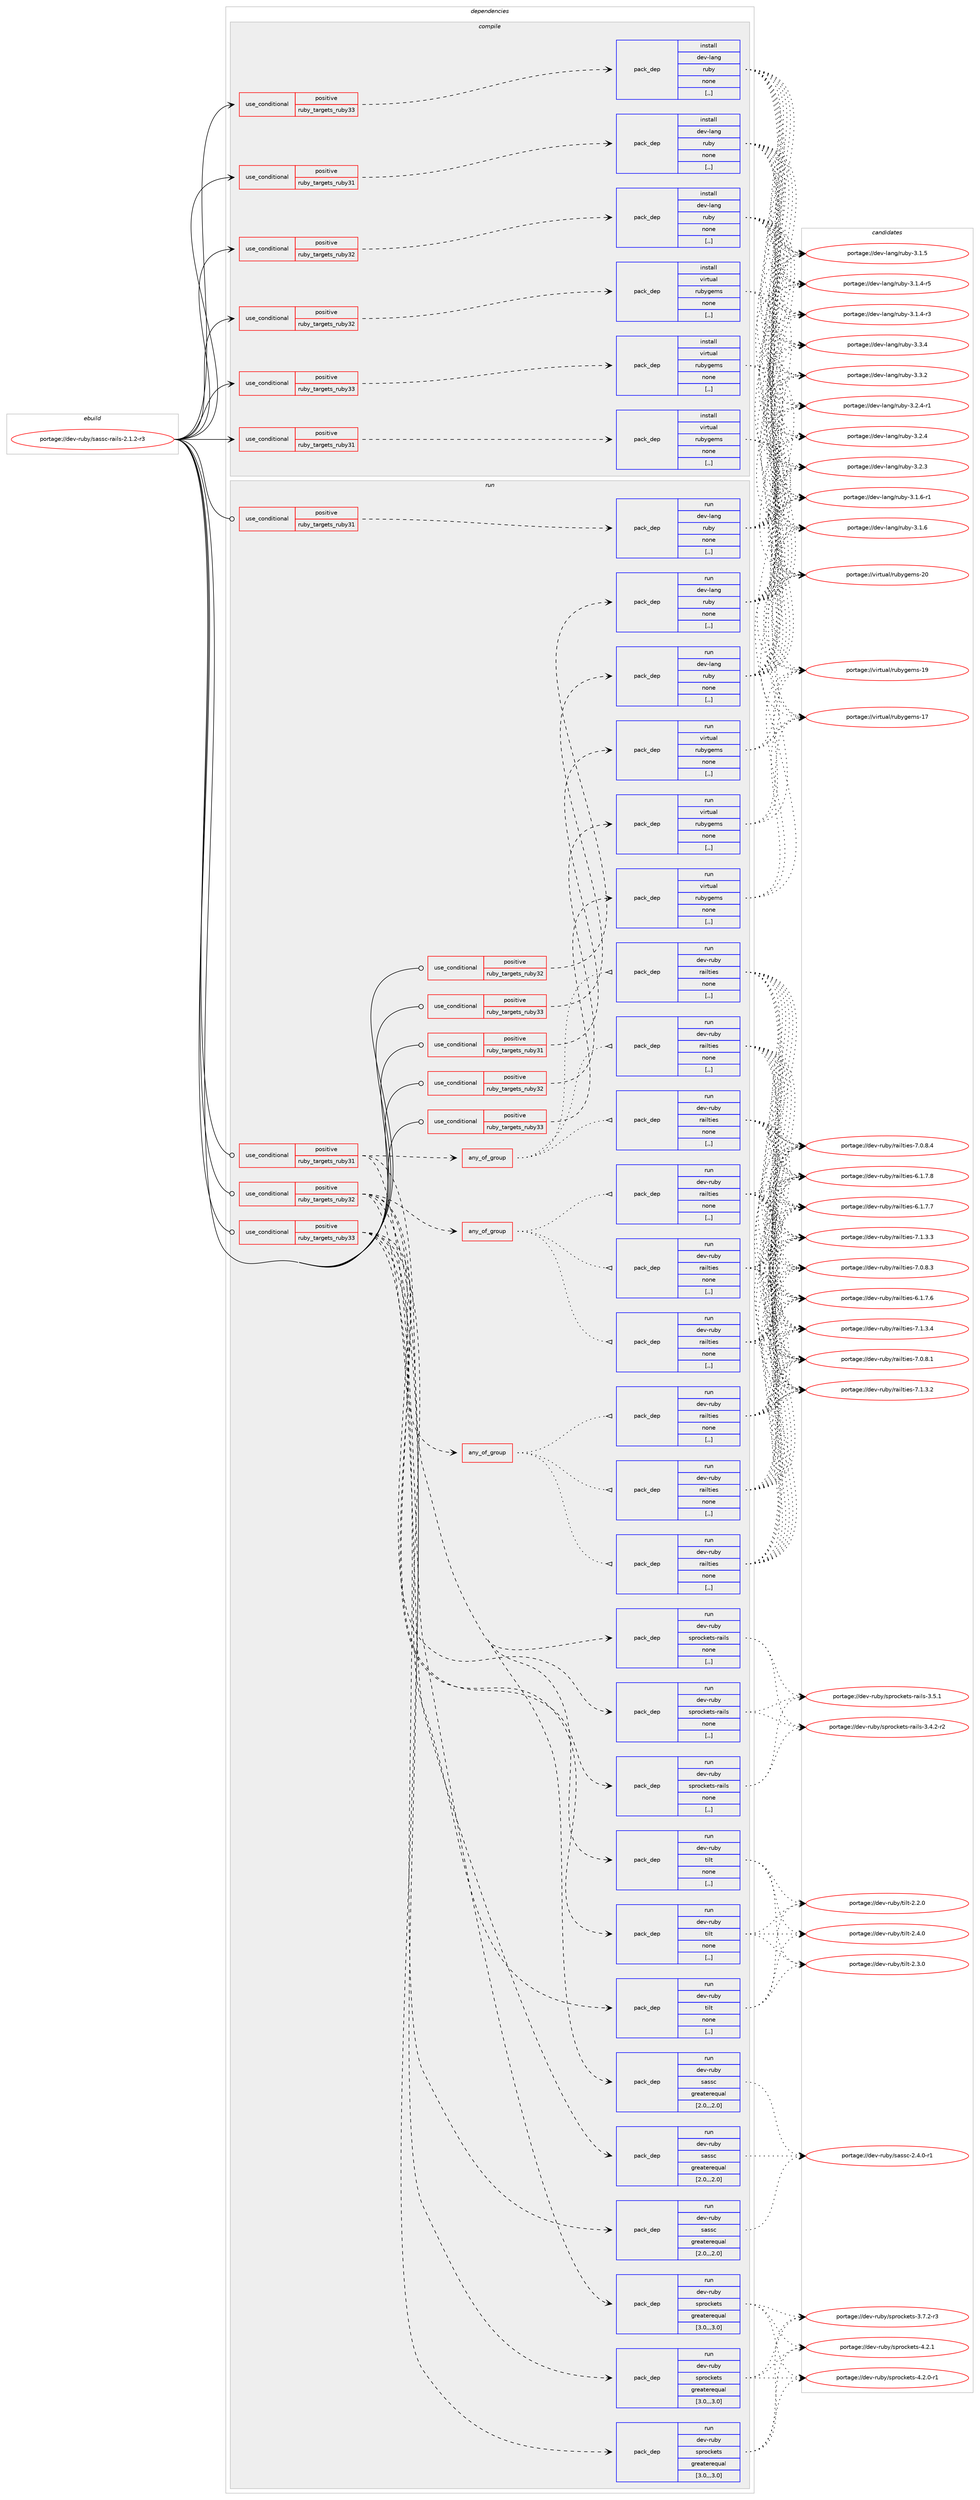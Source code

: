 digraph prolog {

# *************
# Graph options
# *************

newrank=true;
concentrate=true;
compound=true;
graph [rankdir=LR,fontname=Helvetica,fontsize=10,ranksep=1.5];#, ranksep=2.5, nodesep=0.2];
edge  [arrowhead=vee];
node  [fontname=Helvetica,fontsize=10];

# **********
# The ebuild
# **********

subgraph cluster_leftcol {
color=gray;
label=<<i>ebuild</i>>;
id [label="portage://dev-ruby/sassc-rails-2.1.2-r3", color=red, width=4, href="../dev-ruby/sassc-rails-2.1.2-r3.svg"];
}

# ****************
# The dependencies
# ****************

subgraph cluster_midcol {
color=gray;
label=<<i>dependencies</i>>;
subgraph cluster_compile {
fillcolor="#eeeeee";
style=filled;
label=<<i>compile</i>>;
subgraph cond56046 {
dependency201952 [label=<<TABLE BORDER="0" CELLBORDER="1" CELLSPACING="0" CELLPADDING="4"><TR><TD ROWSPAN="3" CELLPADDING="10">use_conditional</TD></TR><TR><TD>positive</TD></TR><TR><TD>ruby_targets_ruby31</TD></TR></TABLE>>, shape=none, color=red];
subgraph pack144505 {
dependency201953 [label=<<TABLE BORDER="0" CELLBORDER="1" CELLSPACING="0" CELLPADDING="4" WIDTH="220"><TR><TD ROWSPAN="6" CELLPADDING="30">pack_dep</TD></TR><TR><TD WIDTH="110">install</TD></TR><TR><TD>dev-lang</TD></TR><TR><TD>ruby</TD></TR><TR><TD>none</TD></TR><TR><TD>[,,]</TD></TR></TABLE>>, shape=none, color=blue];
}
dependency201952:e -> dependency201953:w [weight=20,style="dashed",arrowhead="vee"];
}
id:e -> dependency201952:w [weight=20,style="solid",arrowhead="vee"];
subgraph cond56047 {
dependency201954 [label=<<TABLE BORDER="0" CELLBORDER="1" CELLSPACING="0" CELLPADDING="4"><TR><TD ROWSPAN="3" CELLPADDING="10">use_conditional</TD></TR><TR><TD>positive</TD></TR><TR><TD>ruby_targets_ruby31</TD></TR></TABLE>>, shape=none, color=red];
subgraph pack144506 {
dependency201955 [label=<<TABLE BORDER="0" CELLBORDER="1" CELLSPACING="0" CELLPADDING="4" WIDTH="220"><TR><TD ROWSPAN="6" CELLPADDING="30">pack_dep</TD></TR><TR><TD WIDTH="110">install</TD></TR><TR><TD>virtual</TD></TR><TR><TD>rubygems</TD></TR><TR><TD>none</TD></TR><TR><TD>[,,]</TD></TR></TABLE>>, shape=none, color=blue];
}
dependency201954:e -> dependency201955:w [weight=20,style="dashed",arrowhead="vee"];
}
id:e -> dependency201954:w [weight=20,style="solid",arrowhead="vee"];
subgraph cond56048 {
dependency201956 [label=<<TABLE BORDER="0" CELLBORDER="1" CELLSPACING="0" CELLPADDING="4"><TR><TD ROWSPAN="3" CELLPADDING="10">use_conditional</TD></TR><TR><TD>positive</TD></TR><TR><TD>ruby_targets_ruby32</TD></TR></TABLE>>, shape=none, color=red];
subgraph pack144507 {
dependency201957 [label=<<TABLE BORDER="0" CELLBORDER="1" CELLSPACING="0" CELLPADDING="4" WIDTH="220"><TR><TD ROWSPAN="6" CELLPADDING="30">pack_dep</TD></TR><TR><TD WIDTH="110">install</TD></TR><TR><TD>dev-lang</TD></TR><TR><TD>ruby</TD></TR><TR><TD>none</TD></TR><TR><TD>[,,]</TD></TR></TABLE>>, shape=none, color=blue];
}
dependency201956:e -> dependency201957:w [weight=20,style="dashed",arrowhead="vee"];
}
id:e -> dependency201956:w [weight=20,style="solid",arrowhead="vee"];
subgraph cond56049 {
dependency201958 [label=<<TABLE BORDER="0" CELLBORDER="1" CELLSPACING="0" CELLPADDING="4"><TR><TD ROWSPAN="3" CELLPADDING="10">use_conditional</TD></TR><TR><TD>positive</TD></TR><TR><TD>ruby_targets_ruby32</TD></TR></TABLE>>, shape=none, color=red];
subgraph pack144508 {
dependency201959 [label=<<TABLE BORDER="0" CELLBORDER="1" CELLSPACING="0" CELLPADDING="4" WIDTH="220"><TR><TD ROWSPAN="6" CELLPADDING="30">pack_dep</TD></TR><TR><TD WIDTH="110">install</TD></TR><TR><TD>virtual</TD></TR><TR><TD>rubygems</TD></TR><TR><TD>none</TD></TR><TR><TD>[,,]</TD></TR></TABLE>>, shape=none, color=blue];
}
dependency201958:e -> dependency201959:w [weight=20,style="dashed",arrowhead="vee"];
}
id:e -> dependency201958:w [weight=20,style="solid",arrowhead="vee"];
subgraph cond56050 {
dependency201960 [label=<<TABLE BORDER="0" CELLBORDER="1" CELLSPACING="0" CELLPADDING="4"><TR><TD ROWSPAN="3" CELLPADDING="10">use_conditional</TD></TR><TR><TD>positive</TD></TR><TR><TD>ruby_targets_ruby33</TD></TR></TABLE>>, shape=none, color=red];
subgraph pack144509 {
dependency201961 [label=<<TABLE BORDER="0" CELLBORDER="1" CELLSPACING="0" CELLPADDING="4" WIDTH="220"><TR><TD ROWSPAN="6" CELLPADDING="30">pack_dep</TD></TR><TR><TD WIDTH="110">install</TD></TR><TR><TD>dev-lang</TD></TR><TR><TD>ruby</TD></TR><TR><TD>none</TD></TR><TR><TD>[,,]</TD></TR></TABLE>>, shape=none, color=blue];
}
dependency201960:e -> dependency201961:w [weight=20,style="dashed",arrowhead="vee"];
}
id:e -> dependency201960:w [weight=20,style="solid",arrowhead="vee"];
subgraph cond56051 {
dependency201962 [label=<<TABLE BORDER="0" CELLBORDER="1" CELLSPACING="0" CELLPADDING="4"><TR><TD ROWSPAN="3" CELLPADDING="10">use_conditional</TD></TR><TR><TD>positive</TD></TR><TR><TD>ruby_targets_ruby33</TD></TR></TABLE>>, shape=none, color=red];
subgraph pack144510 {
dependency201963 [label=<<TABLE BORDER="0" CELLBORDER="1" CELLSPACING="0" CELLPADDING="4" WIDTH="220"><TR><TD ROWSPAN="6" CELLPADDING="30">pack_dep</TD></TR><TR><TD WIDTH="110">install</TD></TR><TR><TD>virtual</TD></TR><TR><TD>rubygems</TD></TR><TR><TD>none</TD></TR><TR><TD>[,,]</TD></TR></TABLE>>, shape=none, color=blue];
}
dependency201962:e -> dependency201963:w [weight=20,style="dashed",arrowhead="vee"];
}
id:e -> dependency201962:w [weight=20,style="solid",arrowhead="vee"];
}
subgraph cluster_compileandrun {
fillcolor="#eeeeee";
style=filled;
label=<<i>compile and run</i>>;
}
subgraph cluster_run {
fillcolor="#eeeeee";
style=filled;
label=<<i>run</i>>;
subgraph cond56052 {
dependency201964 [label=<<TABLE BORDER="0" CELLBORDER="1" CELLSPACING="0" CELLPADDING="4"><TR><TD ROWSPAN="3" CELLPADDING="10">use_conditional</TD></TR><TR><TD>positive</TD></TR><TR><TD>ruby_targets_ruby31</TD></TR></TABLE>>, shape=none, color=red];
subgraph pack144511 {
dependency201965 [label=<<TABLE BORDER="0" CELLBORDER="1" CELLSPACING="0" CELLPADDING="4" WIDTH="220"><TR><TD ROWSPAN="6" CELLPADDING="30">pack_dep</TD></TR><TR><TD WIDTH="110">run</TD></TR><TR><TD>dev-lang</TD></TR><TR><TD>ruby</TD></TR><TR><TD>none</TD></TR><TR><TD>[,,]</TD></TR></TABLE>>, shape=none, color=blue];
}
dependency201964:e -> dependency201965:w [weight=20,style="dashed",arrowhead="vee"];
}
id:e -> dependency201964:w [weight=20,style="solid",arrowhead="odot"];
subgraph cond56053 {
dependency201966 [label=<<TABLE BORDER="0" CELLBORDER="1" CELLSPACING="0" CELLPADDING="4"><TR><TD ROWSPAN="3" CELLPADDING="10">use_conditional</TD></TR><TR><TD>positive</TD></TR><TR><TD>ruby_targets_ruby31</TD></TR></TABLE>>, shape=none, color=red];
subgraph pack144512 {
dependency201967 [label=<<TABLE BORDER="0" CELLBORDER="1" CELLSPACING="0" CELLPADDING="4" WIDTH="220"><TR><TD ROWSPAN="6" CELLPADDING="30">pack_dep</TD></TR><TR><TD WIDTH="110">run</TD></TR><TR><TD>dev-ruby</TD></TR><TR><TD>sassc</TD></TR><TR><TD>greaterequal</TD></TR><TR><TD>[2.0,,,2.0]</TD></TR></TABLE>>, shape=none, color=blue];
}
dependency201966:e -> dependency201967:w [weight=20,style="dashed",arrowhead="vee"];
subgraph pack144513 {
dependency201968 [label=<<TABLE BORDER="0" CELLBORDER="1" CELLSPACING="0" CELLPADDING="4" WIDTH="220"><TR><TD ROWSPAN="6" CELLPADDING="30">pack_dep</TD></TR><TR><TD WIDTH="110">run</TD></TR><TR><TD>dev-ruby</TD></TR><TR><TD>tilt</TD></TR><TR><TD>none</TD></TR><TR><TD>[,,]</TD></TR></TABLE>>, shape=none, color=blue];
}
dependency201966:e -> dependency201968:w [weight=20,style="dashed",arrowhead="vee"];
subgraph any1251 {
dependency201969 [label=<<TABLE BORDER="0" CELLBORDER="1" CELLSPACING="0" CELLPADDING="4"><TR><TD CELLPADDING="10">any_of_group</TD></TR></TABLE>>, shape=none, color=red];subgraph pack144514 {
dependency201970 [label=<<TABLE BORDER="0" CELLBORDER="1" CELLSPACING="0" CELLPADDING="4" WIDTH="220"><TR><TD ROWSPAN="6" CELLPADDING="30">pack_dep</TD></TR><TR><TD WIDTH="110">run</TD></TR><TR><TD>dev-ruby</TD></TR><TR><TD>railties</TD></TR><TR><TD>none</TD></TR><TR><TD>[,,]</TD></TR></TABLE>>, shape=none, color=blue];
}
dependency201969:e -> dependency201970:w [weight=20,style="dotted",arrowhead="oinv"];
subgraph pack144515 {
dependency201971 [label=<<TABLE BORDER="0" CELLBORDER="1" CELLSPACING="0" CELLPADDING="4" WIDTH="220"><TR><TD ROWSPAN="6" CELLPADDING="30">pack_dep</TD></TR><TR><TD WIDTH="110">run</TD></TR><TR><TD>dev-ruby</TD></TR><TR><TD>railties</TD></TR><TR><TD>none</TD></TR><TR><TD>[,,]</TD></TR></TABLE>>, shape=none, color=blue];
}
dependency201969:e -> dependency201971:w [weight=20,style="dotted",arrowhead="oinv"];
subgraph pack144516 {
dependency201972 [label=<<TABLE BORDER="0" CELLBORDER="1" CELLSPACING="0" CELLPADDING="4" WIDTH="220"><TR><TD ROWSPAN="6" CELLPADDING="30">pack_dep</TD></TR><TR><TD WIDTH="110">run</TD></TR><TR><TD>dev-ruby</TD></TR><TR><TD>railties</TD></TR><TR><TD>none</TD></TR><TR><TD>[,,]</TD></TR></TABLE>>, shape=none, color=blue];
}
dependency201969:e -> dependency201972:w [weight=20,style="dotted",arrowhead="oinv"];
}
dependency201966:e -> dependency201969:w [weight=20,style="dashed",arrowhead="vee"];
subgraph pack144517 {
dependency201973 [label=<<TABLE BORDER="0" CELLBORDER="1" CELLSPACING="0" CELLPADDING="4" WIDTH="220"><TR><TD ROWSPAN="6" CELLPADDING="30">pack_dep</TD></TR><TR><TD WIDTH="110">run</TD></TR><TR><TD>dev-ruby</TD></TR><TR><TD>sprockets</TD></TR><TR><TD>greaterequal</TD></TR><TR><TD>[3.0,,,3.0]</TD></TR></TABLE>>, shape=none, color=blue];
}
dependency201966:e -> dependency201973:w [weight=20,style="dashed",arrowhead="vee"];
subgraph pack144518 {
dependency201974 [label=<<TABLE BORDER="0" CELLBORDER="1" CELLSPACING="0" CELLPADDING="4" WIDTH="220"><TR><TD ROWSPAN="6" CELLPADDING="30">pack_dep</TD></TR><TR><TD WIDTH="110">run</TD></TR><TR><TD>dev-ruby</TD></TR><TR><TD>sprockets-rails</TD></TR><TR><TD>none</TD></TR><TR><TD>[,,]</TD></TR></TABLE>>, shape=none, color=blue];
}
dependency201966:e -> dependency201974:w [weight=20,style="dashed",arrowhead="vee"];
}
id:e -> dependency201966:w [weight=20,style="solid",arrowhead="odot"];
subgraph cond56054 {
dependency201975 [label=<<TABLE BORDER="0" CELLBORDER="1" CELLSPACING="0" CELLPADDING="4"><TR><TD ROWSPAN="3" CELLPADDING="10">use_conditional</TD></TR><TR><TD>positive</TD></TR><TR><TD>ruby_targets_ruby31</TD></TR></TABLE>>, shape=none, color=red];
subgraph pack144519 {
dependency201976 [label=<<TABLE BORDER="0" CELLBORDER="1" CELLSPACING="0" CELLPADDING="4" WIDTH="220"><TR><TD ROWSPAN="6" CELLPADDING="30">pack_dep</TD></TR><TR><TD WIDTH="110">run</TD></TR><TR><TD>virtual</TD></TR><TR><TD>rubygems</TD></TR><TR><TD>none</TD></TR><TR><TD>[,,]</TD></TR></TABLE>>, shape=none, color=blue];
}
dependency201975:e -> dependency201976:w [weight=20,style="dashed",arrowhead="vee"];
}
id:e -> dependency201975:w [weight=20,style="solid",arrowhead="odot"];
subgraph cond56055 {
dependency201977 [label=<<TABLE BORDER="0" CELLBORDER="1" CELLSPACING="0" CELLPADDING="4"><TR><TD ROWSPAN="3" CELLPADDING="10">use_conditional</TD></TR><TR><TD>positive</TD></TR><TR><TD>ruby_targets_ruby32</TD></TR></TABLE>>, shape=none, color=red];
subgraph pack144520 {
dependency201978 [label=<<TABLE BORDER="0" CELLBORDER="1" CELLSPACING="0" CELLPADDING="4" WIDTH="220"><TR><TD ROWSPAN="6" CELLPADDING="30">pack_dep</TD></TR><TR><TD WIDTH="110">run</TD></TR><TR><TD>dev-lang</TD></TR><TR><TD>ruby</TD></TR><TR><TD>none</TD></TR><TR><TD>[,,]</TD></TR></TABLE>>, shape=none, color=blue];
}
dependency201977:e -> dependency201978:w [weight=20,style="dashed",arrowhead="vee"];
}
id:e -> dependency201977:w [weight=20,style="solid",arrowhead="odot"];
subgraph cond56056 {
dependency201979 [label=<<TABLE BORDER="0" CELLBORDER="1" CELLSPACING="0" CELLPADDING="4"><TR><TD ROWSPAN="3" CELLPADDING="10">use_conditional</TD></TR><TR><TD>positive</TD></TR><TR><TD>ruby_targets_ruby32</TD></TR></TABLE>>, shape=none, color=red];
subgraph pack144521 {
dependency201980 [label=<<TABLE BORDER="0" CELLBORDER="1" CELLSPACING="0" CELLPADDING="4" WIDTH="220"><TR><TD ROWSPAN="6" CELLPADDING="30">pack_dep</TD></TR><TR><TD WIDTH="110">run</TD></TR><TR><TD>dev-ruby</TD></TR><TR><TD>sassc</TD></TR><TR><TD>greaterequal</TD></TR><TR><TD>[2.0,,,2.0]</TD></TR></TABLE>>, shape=none, color=blue];
}
dependency201979:e -> dependency201980:w [weight=20,style="dashed",arrowhead="vee"];
subgraph pack144522 {
dependency201981 [label=<<TABLE BORDER="0" CELLBORDER="1" CELLSPACING="0" CELLPADDING="4" WIDTH="220"><TR><TD ROWSPAN="6" CELLPADDING="30">pack_dep</TD></TR><TR><TD WIDTH="110">run</TD></TR><TR><TD>dev-ruby</TD></TR><TR><TD>tilt</TD></TR><TR><TD>none</TD></TR><TR><TD>[,,]</TD></TR></TABLE>>, shape=none, color=blue];
}
dependency201979:e -> dependency201981:w [weight=20,style="dashed",arrowhead="vee"];
subgraph any1252 {
dependency201982 [label=<<TABLE BORDER="0" CELLBORDER="1" CELLSPACING="0" CELLPADDING="4"><TR><TD CELLPADDING="10">any_of_group</TD></TR></TABLE>>, shape=none, color=red];subgraph pack144523 {
dependency201983 [label=<<TABLE BORDER="0" CELLBORDER="1" CELLSPACING="0" CELLPADDING="4" WIDTH="220"><TR><TD ROWSPAN="6" CELLPADDING="30">pack_dep</TD></TR><TR><TD WIDTH="110">run</TD></TR><TR><TD>dev-ruby</TD></TR><TR><TD>railties</TD></TR><TR><TD>none</TD></TR><TR><TD>[,,]</TD></TR></TABLE>>, shape=none, color=blue];
}
dependency201982:e -> dependency201983:w [weight=20,style="dotted",arrowhead="oinv"];
subgraph pack144524 {
dependency201984 [label=<<TABLE BORDER="0" CELLBORDER="1" CELLSPACING="0" CELLPADDING="4" WIDTH="220"><TR><TD ROWSPAN="6" CELLPADDING="30">pack_dep</TD></TR><TR><TD WIDTH="110">run</TD></TR><TR><TD>dev-ruby</TD></TR><TR><TD>railties</TD></TR><TR><TD>none</TD></TR><TR><TD>[,,]</TD></TR></TABLE>>, shape=none, color=blue];
}
dependency201982:e -> dependency201984:w [weight=20,style="dotted",arrowhead="oinv"];
subgraph pack144525 {
dependency201985 [label=<<TABLE BORDER="0" CELLBORDER="1" CELLSPACING="0" CELLPADDING="4" WIDTH="220"><TR><TD ROWSPAN="6" CELLPADDING="30">pack_dep</TD></TR><TR><TD WIDTH="110">run</TD></TR><TR><TD>dev-ruby</TD></TR><TR><TD>railties</TD></TR><TR><TD>none</TD></TR><TR><TD>[,,]</TD></TR></TABLE>>, shape=none, color=blue];
}
dependency201982:e -> dependency201985:w [weight=20,style="dotted",arrowhead="oinv"];
}
dependency201979:e -> dependency201982:w [weight=20,style="dashed",arrowhead="vee"];
subgraph pack144526 {
dependency201986 [label=<<TABLE BORDER="0" CELLBORDER="1" CELLSPACING="0" CELLPADDING="4" WIDTH="220"><TR><TD ROWSPAN="6" CELLPADDING="30">pack_dep</TD></TR><TR><TD WIDTH="110">run</TD></TR><TR><TD>dev-ruby</TD></TR><TR><TD>sprockets</TD></TR><TR><TD>greaterequal</TD></TR><TR><TD>[3.0,,,3.0]</TD></TR></TABLE>>, shape=none, color=blue];
}
dependency201979:e -> dependency201986:w [weight=20,style="dashed",arrowhead="vee"];
subgraph pack144527 {
dependency201987 [label=<<TABLE BORDER="0" CELLBORDER="1" CELLSPACING="0" CELLPADDING="4" WIDTH="220"><TR><TD ROWSPAN="6" CELLPADDING="30">pack_dep</TD></TR><TR><TD WIDTH="110">run</TD></TR><TR><TD>dev-ruby</TD></TR><TR><TD>sprockets-rails</TD></TR><TR><TD>none</TD></TR><TR><TD>[,,]</TD></TR></TABLE>>, shape=none, color=blue];
}
dependency201979:e -> dependency201987:w [weight=20,style="dashed",arrowhead="vee"];
}
id:e -> dependency201979:w [weight=20,style="solid",arrowhead="odot"];
subgraph cond56057 {
dependency201988 [label=<<TABLE BORDER="0" CELLBORDER="1" CELLSPACING="0" CELLPADDING="4"><TR><TD ROWSPAN="3" CELLPADDING="10">use_conditional</TD></TR><TR><TD>positive</TD></TR><TR><TD>ruby_targets_ruby32</TD></TR></TABLE>>, shape=none, color=red];
subgraph pack144528 {
dependency201989 [label=<<TABLE BORDER="0" CELLBORDER="1" CELLSPACING="0" CELLPADDING="4" WIDTH="220"><TR><TD ROWSPAN="6" CELLPADDING="30">pack_dep</TD></TR><TR><TD WIDTH="110">run</TD></TR><TR><TD>virtual</TD></TR><TR><TD>rubygems</TD></TR><TR><TD>none</TD></TR><TR><TD>[,,]</TD></TR></TABLE>>, shape=none, color=blue];
}
dependency201988:e -> dependency201989:w [weight=20,style="dashed",arrowhead="vee"];
}
id:e -> dependency201988:w [weight=20,style="solid",arrowhead="odot"];
subgraph cond56058 {
dependency201990 [label=<<TABLE BORDER="0" CELLBORDER="1" CELLSPACING="0" CELLPADDING="4"><TR><TD ROWSPAN="3" CELLPADDING="10">use_conditional</TD></TR><TR><TD>positive</TD></TR><TR><TD>ruby_targets_ruby33</TD></TR></TABLE>>, shape=none, color=red];
subgraph pack144529 {
dependency201991 [label=<<TABLE BORDER="0" CELLBORDER="1" CELLSPACING="0" CELLPADDING="4" WIDTH="220"><TR><TD ROWSPAN="6" CELLPADDING="30">pack_dep</TD></TR><TR><TD WIDTH="110">run</TD></TR><TR><TD>dev-lang</TD></TR><TR><TD>ruby</TD></TR><TR><TD>none</TD></TR><TR><TD>[,,]</TD></TR></TABLE>>, shape=none, color=blue];
}
dependency201990:e -> dependency201991:w [weight=20,style="dashed",arrowhead="vee"];
}
id:e -> dependency201990:w [weight=20,style="solid",arrowhead="odot"];
subgraph cond56059 {
dependency201992 [label=<<TABLE BORDER="0" CELLBORDER="1" CELLSPACING="0" CELLPADDING="4"><TR><TD ROWSPAN="3" CELLPADDING="10">use_conditional</TD></TR><TR><TD>positive</TD></TR><TR><TD>ruby_targets_ruby33</TD></TR></TABLE>>, shape=none, color=red];
subgraph pack144530 {
dependency201993 [label=<<TABLE BORDER="0" CELLBORDER="1" CELLSPACING="0" CELLPADDING="4" WIDTH="220"><TR><TD ROWSPAN="6" CELLPADDING="30">pack_dep</TD></TR><TR><TD WIDTH="110">run</TD></TR><TR><TD>dev-ruby</TD></TR><TR><TD>sassc</TD></TR><TR><TD>greaterequal</TD></TR><TR><TD>[2.0,,,2.0]</TD></TR></TABLE>>, shape=none, color=blue];
}
dependency201992:e -> dependency201993:w [weight=20,style="dashed",arrowhead="vee"];
subgraph pack144531 {
dependency201994 [label=<<TABLE BORDER="0" CELLBORDER="1" CELLSPACING="0" CELLPADDING="4" WIDTH="220"><TR><TD ROWSPAN="6" CELLPADDING="30">pack_dep</TD></TR><TR><TD WIDTH="110">run</TD></TR><TR><TD>dev-ruby</TD></TR><TR><TD>tilt</TD></TR><TR><TD>none</TD></TR><TR><TD>[,,]</TD></TR></TABLE>>, shape=none, color=blue];
}
dependency201992:e -> dependency201994:w [weight=20,style="dashed",arrowhead="vee"];
subgraph any1253 {
dependency201995 [label=<<TABLE BORDER="0" CELLBORDER="1" CELLSPACING="0" CELLPADDING="4"><TR><TD CELLPADDING="10">any_of_group</TD></TR></TABLE>>, shape=none, color=red];subgraph pack144532 {
dependency201996 [label=<<TABLE BORDER="0" CELLBORDER="1" CELLSPACING="0" CELLPADDING="4" WIDTH="220"><TR><TD ROWSPAN="6" CELLPADDING="30">pack_dep</TD></TR><TR><TD WIDTH="110">run</TD></TR><TR><TD>dev-ruby</TD></TR><TR><TD>railties</TD></TR><TR><TD>none</TD></TR><TR><TD>[,,]</TD></TR></TABLE>>, shape=none, color=blue];
}
dependency201995:e -> dependency201996:w [weight=20,style="dotted",arrowhead="oinv"];
subgraph pack144533 {
dependency201997 [label=<<TABLE BORDER="0" CELLBORDER="1" CELLSPACING="0" CELLPADDING="4" WIDTH="220"><TR><TD ROWSPAN="6" CELLPADDING="30">pack_dep</TD></TR><TR><TD WIDTH="110">run</TD></TR><TR><TD>dev-ruby</TD></TR><TR><TD>railties</TD></TR><TR><TD>none</TD></TR><TR><TD>[,,]</TD></TR></TABLE>>, shape=none, color=blue];
}
dependency201995:e -> dependency201997:w [weight=20,style="dotted",arrowhead="oinv"];
subgraph pack144534 {
dependency201998 [label=<<TABLE BORDER="0" CELLBORDER="1" CELLSPACING="0" CELLPADDING="4" WIDTH="220"><TR><TD ROWSPAN="6" CELLPADDING="30">pack_dep</TD></TR><TR><TD WIDTH="110">run</TD></TR><TR><TD>dev-ruby</TD></TR><TR><TD>railties</TD></TR><TR><TD>none</TD></TR><TR><TD>[,,]</TD></TR></TABLE>>, shape=none, color=blue];
}
dependency201995:e -> dependency201998:w [weight=20,style="dotted",arrowhead="oinv"];
}
dependency201992:e -> dependency201995:w [weight=20,style="dashed",arrowhead="vee"];
subgraph pack144535 {
dependency201999 [label=<<TABLE BORDER="0" CELLBORDER="1" CELLSPACING="0" CELLPADDING="4" WIDTH="220"><TR><TD ROWSPAN="6" CELLPADDING="30">pack_dep</TD></TR><TR><TD WIDTH="110">run</TD></TR><TR><TD>dev-ruby</TD></TR><TR><TD>sprockets</TD></TR><TR><TD>greaterequal</TD></TR><TR><TD>[3.0,,,3.0]</TD></TR></TABLE>>, shape=none, color=blue];
}
dependency201992:e -> dependency201999:w [weight=20,style="dashed",arrowhead="vee"];
subgraph pack144536 {
dependency202000 [label=<<TABLE BORDER="0" CELLBORDER="1" CELLSPACING="0" CELLPADDING="4" WIDTH="220"><TR><TD ROWSPAN="6" CELLPADDING="30">pack_dep</TD></TR><TR><TD WIDTH="110">run</TD></TR><TR><TD>dev-ruby</TD></TR><TR><TD>sprockets-rails</TD></TR><TR><TD>none</TD></TR><TR><TD>[,,]</TD></TR></TABLE>>, shape=none, color=blue];
}
dependency201992:e -> dependency202000:w [weight=20,style="dashed",arrowhead="vee"];
}
id:e -> dependency201992:w [weight=20,style="solid",arrowhead="odot"];
subgraph cond56060 {
dependency202001 [label=<<TABLE BORDER="0" CELLBORDER="1" CELLSPACING="0" CELLPADDING="4"><TR><TD ROWSPAN="3" CELLPADDING="10">use_conditional</TD></TR><TR><TD>positive</TD></TR><TR><TD>ruby_targets_ruby33</TD></TR></TABLE>>, shape=none, color=red];
subgraph pack144537 {
dependency202002 [label=<<TABLE BORDER="0" CELLBORDER="1" CELLSPACING="0" CELLPADDING="4" WIDTH="220"><TR><TD ROWSPAN="6" CELLPADDING="30">pack_dep</TD></TR><TR><TD WIDTH="110">run</TD></TR><TR><TD>virtual</TD></TR><TR><TD>rubygems</TD></TR><TR><TD>none</TD></TR><TR><TD>[,,]</TD></TR></TABLE>>, shape=none, color=blue];
}
dependency202001:e -> dependency202002:w [weight=20,style="dashed",arrowhead="vee"];
}
id:e -> dependency202001:w [weight=20,style="solid",arrowhead="odot"];
}
}

# **************
# The candidates
# **************

subgraph cluster_choices {
rank=same;
color=gray;
label=<<i>candidates</i>>;

subgraph choice144505 {
color=black;
nodesep=1;
choice10010111845108971101034711411798121455146514652 [label="portage://dev-lang/ruby-3.3.4", color=red, width=4,href="../dev-lang/ruby-3.3.4.svg"];
choice10010111845108971101034711411798121455146514650 [label="portage://dev-lang/ruby-3.3.2", color=red, width=4,href="../dev-lang/ruby-3.3.2.svg"];
choice100101118451089711010347114117981214551465046524511449 [label="portage://dev-lang/ruby-3.2.4-r1", color=red, width=4,href="../dev-lang/ruby-3.2.4-r1.svg"];
choice10010111845108971101034711411798121455146504652 [label="portage://dev-lang/ruby-3.2.4", color=red, width=4,href="../dev-lang/ruby-3.2.4.svg"];
choice10010111845108971101034711411798121455146504651 [label="portage://dev-lang/ruby-3.2.3", color=red, width=4,href="../dev-lang/ruby-3.2.3.svg"];
choice100101118451089711010347114117981214551464946544511449 [label="portage://dev-lang/ruby-3.1.6-r1", color=red, width=4,href="../dev-lang/ruby-3.1.6-r1.svg"];
choice10010111845108971101034711411798121455146494654 [label="portage://dev-lang/ruby-3.1.6", color=red, width=4,href="../dev-lang/ruby-3.1.6.svg"];
choice10010111845108971101034711411798121455146494653 [label="portage://dev-lang/ruby-3.1.5", color=red, width=4,href="../dev-lang/ruby-3.1.5.svg"];
choice100101118451089711010347114117981214551464946524511453 [label="portage://dev-lang/ruby-3.1.4-r5", color=red, width=4,href="../dev-lang/ruby-3.1.4-r5.svg"];
choice100101118451089711010347114117981214551464946524511451 [label="portage://dev-lang/ruby-3.1.4-r3", color=red, width=4,href="../dev-lang/ruby-3.1.4-r3.svg"];
dependency201953:e -> choice10010111845108971101034711411798121455146514652:w [style=dotted,weight="100"];
dependency201953:e -> choice10010111845108971101034711411798121455146514650:w [style=dotted,weight="100"];
dependency201953:e -> choice100101118451089711010347114117981214551465046524511449:w [style=dotted,weight="100"];
dependency201953:e -> choice10010111845108971101034711411798121455146504652:w [style=dotted,weight="100"];
dependency201953:e -> choice10010111845108971101034711411798121455146504651:w [style=dotted,weight="100"];
dependency201953:e -> choice100101118451089711010347114117981214551464946544511449:w [style=dotted,weight="100"];
dependency201953:e -> choice10010111845108971101034711411798121455146494654:w [style=dotted,weight="100"];
dependency201953:e -> choice10010111845108971101034711411798121455146494653:w [style=dotted,weight="100"];
dependency201953:e -> choice100101118451089711010347114117981214551464946524511453:w [style=dotted,weight="100"];
dependency201953:e -> choice100101118451089711010347114117981214551464946524511451:w [style=dotted,weight="100"];
}
subgraph choice144506 {
color=black;
nodesep=1;
choice118105114116117971084711411798121103101109115455048 [label="portage://virtual/rubygems-20", color=red, width=4,href="../virtual/rubygems-20.svg"];
choice118105114116117971084711411798121103101109115454957 [label="portage://virtual/rubygems-19", color=red, width=4,href="../virtual/rubygems-19.svg"];
choice118105114116117971084711411798121103101109115454955 [label="portage://virtual/rubygems-17", color=red, width=4,href="../virtual/rubygems-17.svg"];
dependency201955:e -> choice118105114116117971084711411798121103101109115455048:w [style=dotted,weight="100"];
dependency201955:e -> choice118105114116117971084711411798121103101109115454957:w [style=dotted,weight="100"];
dependency201955:e -> choice118105114116117971084711411798121103101109115454955:w [style=dotted,weight="100"];
}
subgraph choice144507 {
color=black;
nodesep=1;
choice10010111845108971101034711411798121455146514652 [label="portage://dev-lang/ruby-3.3.4", color=red, width=4,href="../dev-lang/ruby-3.3.4.svg"];
choice10010111845108971101034711411798121455146514650 [label="portage://dev-lang/ruby-3.3.2", color=red, width=4,href="../dev-lang/ruby-3.3.2.svg"];
choice100101118451089711010347114117981214551465046524511449 [label="portage://dev-lang/ruby-3.2.4-r1", color=red, width=4,href="../dev-lang/ruby-3.2.4-r1.svg"];
choice10010111845108971101034711411798121455146504652 [label="portage://dev-lang/ruby-3.2.4", color=red, width=4,href="../dev-lang/ruby-3.2.4.svg"];
choice10010111845108971101034711411798121455146504651 [label="portage://dev-lang/ruby-3.2.3", color=red, width=4,href="../dev-lang/ruby-3.2.3.svg"];
choice100101118451089711010347114117981214551464946544511449 [label="portage://dev-lang/ruby-3.1.6-r1", color=red, width=4,href="../dev-lang/ruby-3.1.6-r1.svg"];
choice10010111845108971101034711411798121455146494654 [label="portage://dev-lang/ruby-3.1.6", color=red, width=4,href="../dev-lang/ruby-3.1.6.svg"];
choice10010111845108971101034711411798121455146494653 [label="portage://dev-lang/ruby-3.1.5", color=red, width=4,href="../dev-lang/ruby-3.1.5.svg"];
choice100101118451089711010347114117981214551464946524511453 [label="portage://dev-lang/ruby-3.1.4-r5", color=red, width=4,href="../dev-lang/ruby-3.1.4-r5.svg"];
choice100101118451089711010347114117981214551464946524511451 [label="portage://dev-lang/ruby-3.1.4-r3", color=red, width=4,href="../dev-lang/ruby-3.1.4-r3.svg"];
dependency201957:e -> choice10010111845108971101034711411798121455146514652:w [style=dotted,weight="100"];
dependency201957:e -> choice10010111845108971101034711411798121455146514650:w [style=dotted,weight="100"];
dependency201957:e -> choice100101118451089711010347114117981214551465046524511449:w [style=dotted,weight="100"];
dependency201957:e -> choice10010111845108971101034711411798121455146504652:w [style=dotted,weight="100"];
dependency201957:e -> choice10010111845108971101034711411798121455146504651:w [style=dotted,weight="100"];
dependency201957:e -> choice100101118451089711010347114117981214551464946544511449:w [style=dotted,weight="100"];
dependency201957:e -> choice10010111845108971101034711411798121455146494654:w [style=dotted,weight="100"];
dependency201957:e -> choice10010111845108971101034711411798121455146494653:w [style=dotted,weight="100"];
dependency201957:e -> choice100101118451089711010347114117981214551464946524511453:w [style=dotted,weight="100"];
dependency201957:e -> choice100101118451089711010347114117981214551464946524511451:w [style=dotted,weight="100"];
}
subgraph choice144508 {
color=black;
nodesep=1;
choice118105114116117971084711411798121103101109115455048 [label="portage://virtual/rubygems-20", color=red, width=4,href="../virtual/rubygems-20.svg"];
choice118105114116117971084711411798121103101109115454957 [label="portage://virtual/rubygems-19", color=red, width=4,href="../virtual/rubygems-19.svg"];
choice118105114116117971084711411798121103101109115454955 [label="portage://virtual/rubygems-17", color=red, width=4,href="../virtual/rubygems-17.svg"];
dependency201959:e -> choice118105114116117971084711411798121103101109115455048:w [style=dotted,weight="100"];
dependency201959:e -> choice118105114116117971084711411798121103101109115454957:w [style=dotted,weight="100"];
dependency201959:e -> choice118105114116117971084711411798121103101109115454955:w [style=dotted,weight="100"];
}
subgraph choice144509 {
color=black;
nodesep=1;
choice10010111845108971101034711411798121455146514652 [label="portage://dev-lang/ruby-3.3.4", color=red, width=4,href="../dev-lang/ruby-3.3.4.svg"];
choice10010111845108971101034711411798121455146514650 [label="portage://dev-lang/ruby-3.3.2", color=red, width=4,href="../dev-lang/ruby-3.3.2.svg"];
choice100101118451089711010347114117981214551465046524511449 [label="portage://dev-lang/ruby-3.2.4-r1", color=red, width=4,href="../dev-lang/ruby-3.2.4-r1.svg"];
choice10010111845108971101034711411798121455146504652 [label="portage://dev-lang/ruby-3.2.4", color=red, width=4,href="../dev-lang/ruby-3.2.4.svg"];
choice10010111845108971101034711411798121455146504651 [label="portage://dev-lang/ruby-3.2.3", color=red, width=4,href="../dev-lang/ruby-3.2.3.svg"];
choice100101118451089711010347114117981214551464946544511449 [label="portage://dev-lang/ruby-3.1.6-r1", color=red, width=4,href="../dev-lang/ruby-3.1.6-r1.svg"];
choice10010111845108971101034711411798121455146494654 [label="portage://dev-lang/ruby-3.1.6", color=red, width=4,href="../dev-lang/ruby-3.1.6.svg"];
choice10010111845108971101034711411798121455146494653 [label="portage://dev-lang/ruby-3.1.5", color=red, width=4,href="../dev-lang/ruby-3.1.5.svg"];
choice100101118451089711010347114117981214551464946524511453 [label="portage://dev-lang/ruby-3.1.4-r5", color=red, width=4,href="../dev-lang/ruby-3.1.4-r5.svg"];
choice100101118451089711010347114117981214551464946524511451 [label="portage://dev-lang/ruby-3.1.4-r3", color=red, width=4,href="../dev-lang/ruby-3.1.4-r3.svg"];
dependency201961:e -> choice10010111845108971101034711411798121455146514652:w [style=dotted,weight="100"];
dependency201961:e -> choice10010111845108971101034711411798121455146514650:w [style=dotted,weight="100"];
dependency201961:e -> choice100101118451089711010347114117981214551465046524511449:w [style=dotted,weight="100"];
dependency201961:e -> choice10010111845108971101034711411798121455146504652:w [style=dotted,weight="100"];
dependency201961:e -> choice10010111845108971101034711411798121455146504651:w [style=dotted,weight="100"];
dependency201961:e -> choice100101118451089711010347114117981214551464946544511449:w [style=dotted,weight="100"];
dependency201961:e -> choice10010111845108971101034711411798121455146494654:w [style=dotted,weight="100"];
dependency201961:e -> choice10010111845108971101034711411798121455146494653:w [style=dotted,weight="100"];
dependency201961:e -> choice100101118451089711010347114117981214551464946524511453:w [style=dotted,weight="100"];
dependency201961:e -> choice100101118451089711010347114117981214551464946524511451:w [style=dotted,weight="100"];
}
subgraph choice144510 {
color=black;
nodesep=1;
choice118105114116117971084711411798121103101109115455048 [label="portage://virtual/rubygems-20", color=red, width=4,href="../virtual/rubygems-20.svg"];
choice118105114116117971084711411798121103101109115454957 [label="portage://virtual/rubygems-19", color=red, width=4,href="../virtual/rubygems-19.svg"];
choice118105114116117971084711411798121103101109115454955 [label="portage://virtual/rubygems-17", color=red, width=4,href="../virtual/rubygems-17.svg"];
dependency201963:e -> choice118105114116117971084711411798121103101109115455048:w [style=dotted,weight="100"];
dependency201963:e -> choice118105114116117971084711411798121103101109115454957:w [style=dotted,weight="100"];
dependency201963:e -> choice118105114116117971084711411798121103101109115454955:w [style=dotted,weight="100"];
}
subgraph choice144511 {
color=black;
nodesep=1;
choice10010111845108971101034711411798121455146514652 [label="portage://dev-lang/ruby-3.3.4", color=red, width=4,href="../dev-lang/ruby-3.3.4.svg"];
choice10010111845108971101034711411798121455146514650 [label="portage://dev-lang/ruby-3.3.2", color=red, width=4,href="../dev-lang/ruby-3.3.2.svg"];
choice100101118451089711010347114117981214551465046524511449 [label="portage://dev-lang/ruby-3.2.4-r1", color=red, width=4,href="../dev-lang/ruby-3.2.4-r1.svg"];
choice10010111845108971101034711411798121455146504652 [label="portage://dev-lang/ruby-3.2.4", color=red, width=4,href="../dev-lang/ruby-3.2.4.svg"];
choice10010111845108971101034711411798121455146504651 [label="portage://dev-lang/ruby-3.2.3", color=red, width=4,href="../dev-lang/ruby-3.2.3.svg"];
choice100101118451089711010347114117981214551464946544511449 [label="portage://dev-lang/ruby-3.1.6-r1", color=red, width=4,href="../dev-lang/ruby-3.1.6-r1.svg"];
choice10010111845108971101034711411798121455146494654 [label="portage://dev-lang/ruby-3.1.6", color=red, width=4,href="../dev-lang/ruby-3.1.6.svg"];
choice10010111845108971101034711411798121455146494653 [label="portage://dev-lang/ruby-3.1.5", color=red, width=4,href="../dev-lang/ruby-3.1.5.svg"];
choice100101118451089711010347114117981214551464946524511453 [label="portage://dev-lang/ruby-3.1.4-r5", color=red, width=4,href="../dev-lang/ruby-3.1.4-r5.svg"];
choice100101118451089711010347114117981214551464946524511451 [label="portage://dev-lang/ruby-3.1.4-r3", color=red, width=4,href="../dev-lang/ruby-3.1.4-r3.svg"];
dependency201965:e -> choice10010111845108971101034711411798121455146514652:w [style=dotted,weight="100"];
dependency201965:e -> choice10010111845108971101034711411798121455146514650:w [style=dotted,weight="100"];
dependency201965:e -> choice100101118451089711010347114117981214551465046524511449:w [style=dotted,weight="100"];
dependency201965:e -> choice10010111845108971101034711411798121455146504652:w [style=dotted,weight="100"];
dependency201965:e -> choice10010111845108971101034711411798121455146504651:w [style=dotted,weight="100"];
dependency201965:e -> choice100101118451089711010347114117981214551464946544511449:w [style=dotted,weight="100"];
dependency201965:e -> choice10010111845108971101034711411798121455146494654:w [style=dotted,weight="100"];
dependency201965:e -> choice10010111845108971101034711411798121455146494653:w [style=dotted,weight="100"];
dependency201965:e -> choice100101118451089711010347114117981214551464946524511453:w [style=dotted,weight="100"];
dependency201965:e -> choice100101118451089711010347114117981214551464946524511451:w [style=dotted,weight="100"];
}
subgraph choice144512 {
color=black;
nodesep=1;
choice10010111845114117981214711597115115994550465246484511449 [label="portage://dev-ruby/sassc-2.4.0-r1", color=red, width=4,href="../dev-ruby/sassc-2.4.0-r1.svg"];
dependency201967:e -> choice10010111845114117981214711597115115994550465246484511449:w [style=dotted,weight="100"];
}
subgraph choice144513 {
color=black;
nodesep=1;
choice100101118451141179812147116105108116455046524648 [label="portage://dev-ruby/tilt-2.4.0", color=red, width=4,href="../dev-ruby/tilt-2.4.0.svg"];
choice100101118451141179812147116105108116455046514648 [label="portage://dev-ruby/tilt-2.3.0", color=red, width=4,href="../dev-ruby/tilt-2.3.0.svg"];
choice100101118451141179812147116105108116455046504648 [label="portage://dev-ruby/tilt-2.2.0", color=red, width=4,href="../dev-ruby/tilt-2.2.0.svg"];
dependency201968:e -> choice100101118451141179812147116105108116455046524648:w [style=dotted,weight="100"];
dependency201968:e -> choice100101118451141179812147116105108116455046514648:w [style=dotted,weight="100"];
dependency201968:e -> choice100101118451141179812147116105108116455046504648:w [style=dotted,weight="100"];
}
subgraph choice144514 {
color=black;
nodesep=1;
choice100101118451141179812147114971051081161051011154555464946514652 [label="portage://dev-ruby/railties-7.1.3.4", color=red, width=4,href="../dev-ruby/railties-7.1.3.4.svg"];
choice100101118451141179812147114971051081161051011154555464946514651 [label="portage://dev-ruby/railties-7.1.3.3", color=red, width=4,href="../dev-ruby/railties-7.1.3.3.svg"];
choice100101118451141179812147114971051081161051011154555464946514650 [label="portage://dev-ruby/railties-7.1.3.2", color=red, width=4,href="../dev-ruby/railties-7.1.3.2.svg"];
choice100101118451141179812147114971051081161051011154555464846564652 [label="portage://dev-ruby/railties-7.0.8.4", color=red, width=4,href="../dev-ruby/railties-7.0.8.4.svg"];
choice100101118451141179812147114971051081161051011154555464846564651 [label="portage://dev-ruby/railties-7.0.8.3", color=red, width=4,href="../dev-ruby/railties-7.0.8.3.svg"];
choice100101118451141179812147114971051081161051011154555464846564649 [label="portage://dev-ruby/railties-7.0.8.1", color=red, width=4,href="../dev-ruby/railties-7.0.8.1.svg"];
choice100101118451141179812147114971051081161051011154554464946554656 [label="portage://dev-ruby/railties-6.1.7.8", color=red, width=4,href="../dev-ruby/railties-6.1.7.8.svg"];
choice100101118451141179812147114971051081161051011154554464946554655 [label="portage://dev-ruby/railties-6.1.7.7", color=red, width=4,href="../dev-ruby/railties-6.1.7.7.svg"];
choice100101118451141179812147114971051081161051011154554464946554654 [label="portage://dev-ruby/railties-6.1.7.6", color=red, width=4,href="../dev-ruby/railties-6.1.7.6.svg"];
dependency201970:e -> choice100101118451141179812147114971051081161051011154555464946514652:w [style=dotted,weight="100"];
dependency201970:e -> choice100101118451141179812147114971051081161051011154555464946514651:w [style=dotted,weight="100"];
dependency201970:e -> choice100101118451141179812147114971051081161051011154555464946514650:w [style=dotted,weight="100"];
dependency201970:e -> choice100101118451141179812147114971051081161051011154555464846564652:w [style=dotted,weight="100"];
dependency201970:e -> choice100101118451141179812147114971051081161051011154555464846564651:w [style=dotted,weight="100"];
dependency201970:e -> choice100101118451141179812147114971051081161051011154555464846564649:w [style=dotted,weight="100"];
dependency201970:e -> choice100101118451141179812147114971051081161051011154554464946554656:w [style=dotted,weight="100"];
dependency201970:e -> choice100101118451141179812147114971051081161051011154554464946554655:w [style=dotted,weight="100"];
dependency201970:e -> choice100101118451141179812147114971051081161051011154554464946554654:w [style=dotted,weight="100"];
}
subgraph choice144515 {
color=black;
nodesep=1;
choice100101118451141179812147114971051081161051011154555464946514652 [label="portage://dev-ruby/railties-7.1.3.4", color=red, width=4,href="../dev-ruby/railties-7.1.3.4.svg"];
choice100101118451141179812147114971051081161051011154555464946514651 [label="portage://dev-ruby/railties-7.1.3.3", color=red, width=4,href="../dev-ruby/railties-7.1.3.3.svg"];
choice100101118451141179812147114971051081161051011154555464946514650 [label="portage://dev-ruby/railties-7.1.3.2", color=red, width=4,href="../dev-ruby/railties-7.1.3.2.svg"];
choice100101118451141179812147114971051081161051011154555464846564652 [label="portage://dev-ruby/railties-7.0.8.4", color=red, width=4,href="../dev-ruby/railties-7.0.8.4.svg"];
choice100101118451141179812147114971051081161051011154555464846564651 [label="portage://dev-ruby/railties-7.0.8.3", color=red, width=4,href="../dev-ruby/railties-7.0.8.3.svg"];
choice100101118451141179812147114971051081161051011154555464846564649 [label="portage://dev-ruby/railties-7.0.8.1", color=red, width=4,href="../dev-ruby/railties-7.0.8.1.svg"];
choice100101118451141179812147114971051081161051011154554464946554656 [label="portage://dev-ruby/railties-6.1.7.8", color=red, width=4,href="../dev-ruby/railties-6.1.7.8.svg"];
choice100101118451141179812147114971051081161051011154554464946554655 [label="portage://dev-ruby/railties-6.1.7.7", color=red, width=4,href="../dev-ruby/railties-6.1.7.7.svg"];
choice100101118451141179812147114971051081161051011154554464946554654 [label="portage://dev-ruby/railties-6.1.7.6", color=red, width=4,href="../dev-ruby/railties-6.1.7.6.svg"];
dependency201971:e -> choice100101118451141179812147114971051081161051011154555464946514652:w [style=dotted,weight="100"];
dependency201971:e -> choice100101118451141179812147114971051081161051011154555464946514651:w [style=dotted,weight="100"];
dependency201971:e -> choice100101118451141179812147114971051081161051011154555464946514650:w [style=dotted,weight="100"];
dependency201971:e -> choice100101118451141179812147114971051081161051011154555464846564652:w [style=dotted,weight="100"];
dependency201971:e -> choice100101118451141179812147114971051081161051011154555464846564651:w [style=dotted,weight="100"];
dependency201971:e -> choice100101118451141179812147114971051081161051011154555464846564649:w [style=dotted,weight="100"];
dependency201971:e -> choice100101118451141179812147114971051081161051011154554464946554656:w [style=dotted,weight="100"];
dependency201971:e -> choice100101118451141179812147114971051081161051011154554464946554655:w [style=dotted,weight="100"];
dependency201971:e -> choice100101118451141179812147114971051081161051011154554464946554654:w [style=dotted,weight="100"];
}
subgraph choice144516 {
color=black;
nodesep=1;
choice100101118451141179812147114971051081161051011154555464946514652 [label="portage://dev-ruby/railties-7.1.3.4", color=red, width=4,href="../dev-ruby/railties-7.1.3.4.svg"];
choice100101118451141179812147114971051081161051011154555464946514651 [label="portage://dev-ruby/railties-7.1.3.3", color=red, width=4,href="../dev-ruby/railties-7.1.3.3.svg"];
choice100101118451141179812147114971051081161051011154555464946514650 [label="portage://dev-ruby/railties-7.1.3.2", color=red, width=4,href="../dev-ruby/railties-7.1.3.2.svg"];
choice100101118451141179812147114971051081161051011154555464846564652 [label="portage://dev-ruby/railties-7.0.8.4", color=red, width=4,href="../dev-ruby/railties-7.0.8.4.svg"];
choice100101118451141179812147114971051081161051011154555464846564651 [label="portage://dev-ruby/railties-7.0.8.3", color=red, width=4,href="../dev-ruby/railties-7.0.8.3.svg"];
choice100101118451141179812147114971051081161051011154555464846564649 [label="portage://dev-ruby/railties-7.0.8.1", color=red, width=4,href="../dev-ruby/railties-7.0.8.1.svg"];
choice100101118451141179812147114971051081161051011154554464946554656 [label="portage://dev-ruby/railties-6.1.7.8", color=red, width=4,href="../dev-ruby/railties-6.1.7.8.svg"];
choice100101118451141179812147114971051081161051011154554464946554655 [label="portage://dev-ruby/railties-6.1.7.7", color=red, width=4,href="../dev-ruby/railties-6.1.7.7.svg"];
choice100101118451141179812147114971051081161051011154554464946554654 [label="portage://dev-ruby/railties-6.1.7.6", color=red, width=4,href="../dev-ruby/railties-6.1.7.6.svg"];
dependency201972:e -> choice100101118451141179812147114971051081161051011154555464946514652:w [style=dotted,weight="100"];
dependency201972:e -> choice100101118451141179812147114971051081161051011154555464946514651:w [style=dotted,weight="100"];
dependency201972:e -> choice100101118451141179812147114971051081161051011154555464946514650:w [style=dotted,weight="100"];
dependency201972:e -> choice100101118451141179812147114971051081161051011154555464846564652:w [style=dotted,weight="100"];
dependency201972:e -> choice100101118451141179812147114971051081161051011154555464846564651:w [style=dotted,weight="100"];
dependency201972:e -> choice100101118451141179812147114971051081161051011154555464846564649:w [style=dotted,weight="100"];
dependency201972:e -> choice100101118451141179812147114971051081161051011154554464946554656:w [style=dotted,weight="100"];
dependency201972:e -> choice100101118451141179812147114971051081161051011154554464946554655:w [style=dotted,weight="100"];
dependency201972:e -> choice100101118451141179812147114971051081161051011154554464946554654:w [style=dotted,weight="100"];
}
subgraph choice144517 {
color=black;
nodesep=1;
choice10010111845114117981214711511211411199107101116115455246504649 [label="portage://dev-ruby/sprockets-4.2.1", color=red, width=4,href="../dev-ruby/sprockets-4.2.1.svg"];
choice100101118451141179812147115112114111991071011161154552465046484511449 [label="portage://dev-ruby/sprockets-4.2.0-r1", color=red, width=4,href="../dev-ruby/sprockets-4.2.0-r1.svg"];
choice100101118451141179812147115112114111991071011161154551465546504511451 [label="portage://dev-ruby/sprockets-3.7.2-r3", color=red, width=4,href="../dev-ruby/sprockets-3.7.2-r3.svg"];
dependency201973:e -> choice10010111845114117981214711511211411199107101116115455246504649:w [style=dotted,weight="100"];
dependency201973:e -> choice100101118451141179812147115112114111991071011161154552465046484511449:w [style=dotted,weight="100"];
dependency201973:e -> choice100101118451141179812147115112114111991071011161154551465546504511451:w [style=dotted,weight="100"];
}
subgraph choice144518 {
color=black;
nodesep=1;
choice100101118451141179812147115112114111991071011161154511497105108115455146534649 [label="portage://dev-ruby/sprockets-rails-3.5.1", color=red, width=4,href="../dev-ruby/sprockets-rails-3.5.1.svg"];
choice1001011184511411798121471151121141119910710111611545114971051081154551465246504511450 [label="portage://dev-ruby/sprockets-rails-3.4.2-r2", color=red, width=4,href="../dev-ruby/sprockets-rails-3.4.2-r2.svg"];
dependency201974:e -> choice100101118451141179812147115112114111991071011161154511497105108115455146534649:w [style=dotted,weight="100"];
dependency201974:e -> choice1001011184511411798121471151121141119910710111611545114971051081154551465246504511450:w [style=dotted,weight="100"];
}
subgraph choice144519 {
color=black;
nodesep=1;
choice118105114116117971084711411798121103101109115455048 [label="portage://virtual/rubygems-20", color=red, width=4,href="../virtual/rubygems-20.svg"];
choice118105114116117971084711411798121103101109115454957 [label="portage://virtual/rubygems-19", color=red, width=4,href="../virtual/rubygems-19.svg"];
choice118105114116117971084711411798121103101109115454955 [label="portage://virtual/rubygems-17", color=red, width=4,href="../virtual/rubygems-17.svg"];
dependency201976:e -> choice118105114116117971084711411798121103101109115455048:w [style=dotted,weight="100"];
dependency201976:e -> choice118105114116117971084711411798121103101109115454957:w [style=dotted,weight="100"];
dependency201976:e -> choice118105114116117971084711411798121103101109115454955:w [style=dotted,weight="100"];
}
subgraph choice144520 {
color=black;
nodesep=1;
choice10010111845108971101034711411798121455146514652 [label="portage://dev-lang/ruby-3.3.4", color=red, width=4,href="../dev-lang/ruby-3.3.4.svg"];
choice10010111845108971101034711411798121455146514650 [label="portage://dev-lang/ruby-3.3.2", color=red, width=4,href="../dev-lang/ruby-3.3.2.svg"];
choice100101118451089711010347114117981214551465046524511449 [label="portage://dev-lang/ruby-3.2.4-r1", color=red, width=4,href="../dev-lang/ruby-3.2.4-r1.svg"];
choice10010111845108971101034711411798121455146504652 [label="portage://dev-lang/ruby-3.2.4", color=red, width=4,href="../dev-lang/ruby-3.2.4.svg"];
choice10010111845108971101034711411798121455146504651 [label="portage://dev-lang/ruby-3.2.3", color=red, width=4,href="../dev-lang/ruby-3.2.3.svg"];
choice100101118451089711010347114117981214551464946544511449 [label="portage://dev-lang/ruby-3.1.6-r1", color=red, width=4,href="../dev-lang/ruby-3.1.6-r1.svg"];
choice10010111845108971101034711411798121455146494654 [label="portage://dev-lang/ruby-3.1.6", color=red, width=4,href="../dev-lang/ruby-3.1.6.svg"];
choice10010111845108971101034711411798121455146494653 [label="portage://dev-lang/ruby-3.1.5", color=red, width=4,href="../dev-lang/ruby-3.1.5.svg"];
choice100101118451089711010347114117981214551464946524511453 [label="portage://dev-lang/ruby-3.1.4-r5", color=red, width=4,href="../dev-lang/ruby-3.1.4-r5.svg"];
choice100101118451089711010347114117981214551464946524511451 [label="portage://dev-lang/ruby-3.1.4-r3", color=red, width=4,href="../dev-lang/ruby-3.1.4-r3.svg"];
dependency201978:e -> choice10010111845108971101034711411798121455146514652:w [style=dotted,weight="100"];
dependency201978:e -> choice10010111845108971101034711411798121455146514650:w [style=dotted,weight="100"];
dependency201978:e -> choice100101118451089711010347114117981214551465046524511449:w [style=dotted,weight="100"];
dependency201978:e -> choice10010111845108971101034711411798121455146504652:w [style=dotted,weight="100"];
dependency201978:e -> choice10010111845108971101034711411798121455146504651:w [style=dotted,weight="100"];
dependency201978:e -> choice100101118451089711010347114117981214551464946544511449:w [style=dotted,weight="100"];
dependency201978:e -> choice10010111845108971101034711411798121455146494654:w [style=dotted,weight="100"];
dependency201978:e -> choice10010111845108971101034711411798121455146494653:w [style=dotted,weight="100"];
dependency201978:e -> choice100101118451089711010347114117981214551464946524511453:w [style=dotted,weight="100"];
dependency201978:e -> choice100101118451089711010347114117981214551464946524511451:w [style=dotted,weight="100"];
}
subgraph choice144521 {
color=black;
nodesep=1;
choice10010111845114117981214711597115115994550465246484511449 [label="portage://dev-ruby/sassc-2.4.0-r1", color=red, width=4,href="../dev-ruby/sassc-2.4.0-r1.svg"];
dependency201980:e -> choice10010111845114117981214711597115115994550465246484511449:w [style=dotted,weight="100"];
}
subgraph choice144522 {
color=black;
nodesep=1;
choice100101118451141179812147116105108116455046524648 [label="portage://dev-ruby/tilt-2.4.0", color=red, width=4,href="../dev-ruby/tilt-2.4.0.svg"];
choice100101118451141179812147116105108116455046514648 [label="portage://dev-ruby/tilt-2.3.0", color=red, width=4,href="../dev-ruby/tilt-2.3.0.svg"];
choice100101118451141179812147116105108116455046504648 [label="portage://dev-ruby/tilt-2.2.0", color=red, width=4,href="../dev-ruby/tilt-2.2.0.svg"];
dependency201981:e -> choice100101118451141179812147116105108116455046524648:w [style=dotted,weight="100"];
dependency201981:e -> choice100101118451141179812147116105108116455046514648:w [style=dotted,weight="100"];
dependency201981:e -> choice100101118451141179812147116105108116455046504648:w [style=dotted,weight="100"];
}
subgraph choice144523 {
color=black;
nodesep=1;
choice100101118451141179812147114971051081161051011154555464946514652 [label="portage://dev-ruby/railties-7.1.3.4", color=red, width=4,href="../dev-ruby/railties-7.1.3.4.svg"];
choice100101118451141179812147114971051081161051011154555464946514651 [label="portage://dev-ruby/railties-7.1.3.3", color=red, width=4,href="../dev-ruby/railties-7.1.3.3.svg"];
choice100101118451141179812147114971051081161051011154555464946514650 [label="portage://dev-ruby/railties-7.1.3.2", color=red, width=4,href="../dev-ruby/railties-7.1.3.2.svg"];
choice100101118451141179812147114971051081161051011154555464846564652 [label="portage://dev-ruby/railties-7.0.8.4", color=red, width=4,href="../dev-ruby/railties-7.0.8.4.svg"];
choice100101118451141179812147114971051081161051011154555464846564651 [label="portage://dev-ruby/railties-7.0.8.3", color=red, width=4,href="../dev-ruby/railties-7.0.8.3.svg"];
choice100101118451141179812147114971051081161051011154555464846564649 [label="portage://dev-ruby/railties-7.0.8.1", color=red, width=4,href="../dev-ruby/railties-7.0.8.1.svg"];
choice100101118451141179812147114971051081161051011154554464946554656 [label="portage://dev-ruby/railties-6.1.7.8", color=red, width=4,href="../dev-ruby/railties-6.1.7.8.svg"];
choice100101118451141179812147114971051081161051011154554464946554655 [label="portage://dev-ruby/railties-6.1.7.7", color=red, width=4,href="../dev-ruby/railties-6.1.7.7.svg"];
choice100101118451141179812147114971051081161051011154554464946554654 [label="portage://dev-ruby/railties-6.1.7.6", color=red, width=4,href="../dev-ruby/railties-6.1.7.6.svg"];
dependency201983:e -> choice100101118451141179812147114971051081161051011154555464946514652:w [style=dotted,weight="100"];
dependency201983:e -> choice100101118451141179812147114971051081161051011154555464946514651:w [style=dotted,weight="100"];
dependency201983:e -> choice100101118451141179812147114971051081161051011154555464946514650:w [style=dotted,weight="100"];
dependency201983:e -> choice100101118451141179812147114971051081161051011154555464846564652:w [style=dotted,weight="100"];
dependency201983:e -> choice100101118451141179812147114971051081161051011154555464846564651:w [style=dotted,weight="100"];
dependency201983:e -> choice100101118451141179812147114971051081161051011154555464846564649:w [style=dotted,weight="100"];
dependency201983:e -> choice100101118451141179812147114971051081161051011154554464946554656:w [style=dotted,weight="100"];
dependency201983:e -> choice100101118451141179812147114971051081161051011154554464946554655:w [style=dotted,weight="100"];
dependency201983:e -> choice100101118451141179812147114971051081161051011154554464946554654:w [style=dotted,weight="100"];
}
subgraph choice144524 {
color=black;
nodesep=1;
choice100101118451141179812147114971051081161051011154555464946514652 [label="portage://dev-ruby/railties-7.1.3.4", color=red, width=4,href="../dev-ruby/railties-7.1.3.4.svg"];
choice100101118451141179812147114971051081161051011154555464946514651 [label="portage://dev-ruby/railties-7.1.3.3", color=red, width=4,href="../dev-ruby/railties-7.1.3.3.svg"];
choice100101118451141179812147114971051081161051011154555464946514650 [label="portage://dev-ruby/railties-7.1.3.2", color=red, width=4,href="../dev-ruby/railties-7.1.3.2.svg"];
choice100101118451141179812147114971051081161051011154555464846564652 [label="portage://dev-ruby/railties-7.0.8.4", color=red, width=4,href="../dev-ruby/railties-7.0.8.4.svg"];
choice100101118451141179812147114971051081161051011154555464846564651 [label="portage://dev-ruby/railties-7.0.8.3", color=red, width=4,href="../dev-ruby/railties-7.0.8.3.svg"];
choice100101118451141179812147114971051081161051011154555464846564649 [label="portage://dev-ruby/railties-7.0.8.1", color=red, width=4,href="../dev-ruby/railties-7.0.8.1.svg"];
choice100101118451141179812147114971051081161051011154554464946554656 [label="portage://dev-ruby/railties-6.1.7.8", color=red, width=4,href="../dev-ruby/railties-6.1.7.8.svg"];
choice100101118451141179812147114971051081161051011154554464946554655 [label="portage://dev-ruby/railties-6.1.7.7", color=red, width=4,href="../dev-ruby/railties-6.1.7.7.svg"];
choice100101118451141179812147114971051081161051011154554464946554654 [label="portage://dev-ruby/railties-6.1.7.6", color=red, width=4,href="../dev-ruby/railties-6.1.7.6.svg"];
dependency201984:e -> choice100101118451141179812147114971051081161051011154555464946514652:w [style=dotted,weight="100"];
dependency201984:e -> choice100101118451141179812147114971051081161051011154555464946514651:w [style=dotted,weight="100"];
dependency201984:e -> choice100101118451141179812147114971051081161051011154555464946514650:w [style=dotted,weight="100"];
dependency201984:e -> choice100101118451141179812147114971051081161051011154555464846564652:w [style=dotted,weight="100"];
dependency201984:e -> choice100101118451141179812147114971051081161051011154555464846564651:w [style=dotted,weight="100"];
dependency201984:e -> choice100101118451141179812147114971051081161051011154555464846564649:w [style=dotted,weight="100"];
dependency201984:e -> choice100101118451141179812147114971051081161051011154554464946554656:w [style=dotted,weight="100"];
dependency201984:e -> choice100101118451141179812147114971051081161051011154554464946554655:w [style=dotted,weight="100"];
dependency201984:e -> choice100101118451141179812147114971051081161051011154554464946554654:w [style=dotted,weight="100"];
}
subgraph choice144525 {
color=black;
nodesep=1;
choice100101118451141179812147114971051081161051011154555464946514652 [label="portage://dev-ruby/railties-7.1.3.4", color=red, width=4,href="../dev-ruby/railties-7.1.3.4.svg"];
choice100101118451141179812147114971051081161051011154555464946514651 [label="portage://dev-ruby/railties-7.1.3.3", color=red, width=4,href="../dev-ruby/railties-7.1.3.3.svg"];
choice100101118451141179812147114971051081161051011154555464946514650 [label="portage://dev-ruby/railties-7.1.3.2", color=red, width=4,href="../dev-ruby/railties-7.1.3.2.svg"];
choice100101118451141179812147114971051081161051011154555464846564652 [label="portage://dev-ruby/railties-7.0.8.4", color=red, width=4,href="../dev-ruby/railties-7.0.8.4.svg"];
choice100101118451141179812147114971051081161051011154555464846564651 [label="portage://dev-ruby/railties-7.0.8.3", color=red, width=4,href="../dev-ruby/railties-7.0.8.3.svg"];
choice100101118451141179812147114971051081161051011154555464846564649 [label="portage://dev-ruby/railties-7.0.8.1", color=red, width=4,href="../dev-ruby/railties-7.0.8.1.svg"];
choice100101118451141179812147114971051081161051011154554464946554656 [label="portage://dev-ruby/railties-6.1.7.8", color=red, width=4,href="../dev-ruby/railties-6.1.7.8.svg"];
choice100101118451141179812147114971051081161051011154554464946554655 [label="portage://dev-ruby/railties-6.1.7.7", color=red, width=4,href="../dev-ruby/railties-6.1.7.7.svg"];
choice100101118451141179812147114971051081161051011154554464946554654 [label="portage://dev-ruby/railties-6.1.7.6", color=red, width=4,href="../dev-ruby/railties-6.1.7.6.svg"];
dependency201985:e -> choice100101118451141179812147114971051081161051011154555464946514652:w [style=dotted,weight="100"];
dependency201985:e -> choice100101118451141179812147114971051081161051011154555464946514651:w [style=dotted,weight="100"];
dependency201985:e -> choice100101118451141179812147114971051081161051011154555464946514650:w [style=dotted,weight="100"];
dependency201985:e -> choice100101118451141179812147114971051081161051011154555464846564652:w [style=dotted,weight="100"];
dependency201985:e -> choice100101118451141179812147114971051081161051011154555464846564651:w [style=dotted,weight="100"];
dependency201985:e -> choice100101118451141179812147114971051081161051011154555464846564649:w [style=dotted,weight="100"];
dependency201985:e -> choice100101118451141179812147114971051081161051011154554464946554656:w [style=dotted,weight="100"];
dependency201985:e -> choice100101118451141179812147114971051081161051011154554464946554655:w [style=dotted,weight="100"];
dependency201985:e -> choice100101118451141179812147114971051081161051011154554464946554654:w [style=dotted,weight="100"];
}
subgraph choice144526 {
color=black;
nodesep=1;
choice10010111845114117981214711511211411199107101116115455246504649 [label="portage://dev-ruby/sprockets-4.2.1", color=red, width=4,href="../dev-ruby/sprockets-4.2.1.svg"];
choice100101118451141179812147115112114111991071011161154552465046484511449 [label="portage://dev-ruby/sprockets-4.2.0-r1", color=red, width=4,href="../dev-ruby/sprockets-4.2.0-r1.svg"];
choice100101118451141179812147115112114111991071011161154551465546504511451 [label="portage://dev-ruby/sprockets-3.7.2-r3", color=red, width=4,href="../dev-ruby/sprockets-3.7.2-r3.svg"];
dependency201986:e -> choice10010111845114117981214711511211411199107101116115455246504649:w [style=dotted,weight="100"];
dependency201986:e -> choice100101118451141179812147115112114111991071011161154552465046484511449:w [style=dotted,weight="100"];
dependency201986:e -> choice100101118451141179812147115112114111991071011161154551465546504511451:w [style=dotted,weight="100"];
}
subgraph choice144527 {
color=black;
nodesep=1;
choice100101118451141179812147115112114111991071011161154511497105108115455146534649 [label="portage://dev-ruby/sprockets-rails-3.5.1", color=red, width=4,href="../dev-ruby/sprockets-rails-3.5.1.svg"];
choice1001011184511411798121471151121141119910710111611545114971051081154551465246504511450 [label="portage://dev-ruby/sprockets-rails-3.4.2-r2", color=red, width=4,href="../dev-ruby/sprockets-rails-3.4.2-r2.svg"];
dependency201987:e -> choice100101118451141179812147115112114111991071011161154511497105108115455146534649:w [style=dotted,weight="100"];
dependency201987:e -> choice1001011184511411798121471151121141119910710111611545114971051081154551465246504511450:w [style=dotted,weight="100"];
}
subgraph choice144528 {
color=black;
nodesep=1;
choice118105114116117971084711411798121103101109115455048 [label="portage://virtual/rubygems-20", color=red, width=4,href="../virtual/rubygems-20.svg"];
choice118105114116117971084711411798121103101109115454957 [label="portage://virtual/rubygems-19", color=red, width=4,href="../virtual/rubygems-19.svg"];
choice118105114116117971084711411798121103101109115454955 [label="portage://virtual/rubygems-17", color=red, width=4,href="../virtual/rubygems-17.svg"];
dependency201989:e -> choice118105114116117971084711411798121103101109115455048:w [style=dotted,weight="100"];
dependency201989:e -> choice118105114116117971084711411798121103101109115454957:w [style=dotted,weight="100"];
dependency201989:e -> choice118105114116117971084711411798121103101109115454955:w [style=dotted,weight="100"];
}
subgraph choice144529 {
color=black;
nodesep=1;
choice10010111845108971101034711411798121455146514652 [label="portage://dev-lang/ruby-3.3.4", color=red, width=4,href="../dev-lang/ruby-3.3.4.svg"];
choice10010111845108971101034711411798121455146514650 [label="portage://dev-lang/ruby-3.3.2", color=red, width=4,href="../dev-lang/ruby-3.3.2.svg"];
choice100101118451089711010347114117981214551465046524511449 [label="portage://dev-lang/ruby-3.2.4-r1", color=red, width=4,href="../dev-lang/ruby-3.2.4-r1.svg"];
choice10010111845108971101034711411798121455146504652 [label="portage://dev-lang/ruby-3.2.4", color=red, width=4,href="../dev-lang/ruby-3.2.4.svg"];
choice10010111845108971101034711411798121455146504651 [label="portage://dev-lang/ruby-3.2.3", color=red, width=4,href="../dev-lang/ruby-3.2.3.svg"];
choice100101118451089711010347114117981214551464946544511449 [label="portage://dev-lang/ruby-3.1.6-r1", color=red, width=4,href="../dev-lang/ruby-3.1.6-r1.svg"];
choice10010111845108971101034711411798121455146494654 [label="portage://dev-lang/ruby-3.1.6", color=red, width=4,href="../dev-lang/ruby-3.1.6.svg"];
choice10010111845108971101034711411798121455146494653 [label="portage://dev-lang/ruby-3.1.5", color=red, width=4,href="../dev-lang/ruby-3.1.5.svg"];
choice100101118451089711010347114117981214551464946524511453 [label="portage://dev-lang/ruby-3.1.4-r5", color=red, width=4,href="../dev-lang/ruby-3.1.4-r5.svg"];
choice100101118451089711010347114117981214551464946524511451 [label="portage://dev-lang/ruby-3.1.4-r3", color=red, width=4,href="../dev-lang/ruby-3.1.4-r3.svg"];
dependency201991:e -> choice10010111845108971101034711411798121455146514652:w [style=dotted,weight="100"];
dependency201991:e -> choice10010111845108971101034711411798121455146514650:w [style=dotted,weight="100"];
dependency201991:e -> choice100101118451089711010347114117981214551465046524511449:w [style=dotted,weight="100"];
dependency201991:e -> choice10010111845108971101034711411798121455146504652:w [style=dotted,weight="100"];
dependency201991:e -> choice10010111845108971101034711411798121455146504651:w [style=dotted,weight="100"];
dependency201991:e -> choice100101118451089711010347114117981214551464946544511449:w [style=dotted,weight="100"];
dependency201991:e -> choice10010111845108971101034711411798121455146494654:w [style=dotted,weight="100"];
dependency201991:e -> choice10010111845108971101034711411798121455146494653:w [style=dotted,weight="100"];
dependency201991:e -> choice100101118451089711010347114117981214551464946524511453:w [style=dotted,weight="100"];
dependency201991:e -> choice100101118451089711010347114117981214551464946524511451:w [style=dotted,weight="100"];
}
subgraph choice144530 {
color=black;
nodesep=1;
choice10010111845114117981214711597115115994550465246484511449 [label="portage://dev-ruby/sassc-2.4.0-r1", color=red, width=4,href="../dev-ruby/sassc-2.4.0-r1.svg"];
dependency201993:e -> choice10010111845114117981214711597115115994550465246484511449:w [style=dotted,weight="100"];
}
subgraph choice144531 {
color=black;
nodesep=1;
choice100101118451141179812147116105108116455046524648 [label="portage://dev-ruby/tilt-2.4.0", color=red, width=4,href="../dev-ruby/tilt-2.4.0.svg"];
choice100101118451141179812147116105108116455046514648 [label="portage://dev-ruby/tilt-2.3.0", color=red, width=4,href="../dev-ruby/tilt-2.3.0.svg"];
choice100101118451141179812147116105108116455046504648 [label="portage://dev-ruby/tilt-2.2.0", color=red, width=4,href="../dev-ruby/tilt-2.2.0.svg"];
dependency201994:e -> choice100101118451141179812147116105108116455046524648:w [style=dotted,weight="100"];
dependency201994:e -> choice100101118451141179812147116105108116455046514648:w [style=dotted,weight="100"];
dependency201994:e -> choice100101118451141179812147116105108116455046504648:w [style=dotted,weight="100"];
}
subgraph choice144532 {
color=black;
nodesep=1;
choice100101118451141179812147114971051081161051011154555464946514652 [label="portage://dev-ruby/railties-7.1.3.4", color=red, width=4,href="../dev-ruby/railties-7.1.3.4.svg"];
choice100101118451141179812147114971051081161051011154555464946514651 [label="portage://dev-ruby/railties-7.1.3.3", color=red, width=4,href="../dev-ruby/railties-7.1.3.3.svg"];
choice100101118451141179812147114971051081161051011154555464946514650 [label="portage://dev-ruby/railties-7.1.3.2", color=red, width=4,href="../dev-ruby/railties-7.1.3.2.svg"];
choice100101118451141179812147114971051081161051011154555464846564652 [label="portage://dev-ruby/railties-7.0.8.4", color=red, width=4,href="../dev-ruby/railties-7.0.8.4.svg"];
choice100101118451141179812147114971051081161051011154555464846564651 [label="portage://dev-ruby/railties-7.0.8.3", color=red, width=4,href="../dev-ruby/railties-7.0.8.3.svg"];
choice100101118451141179812147114971051081161051011154555464846564649 [label="portage://dev-ruby/railties-7.0.8.1", color=red, width=4,href="../dev-ruby/railties-7.0.8.1.svg"];
choice100101118451141179812147114971051081161051011154554464946554656 [label="portage://dev-ruby/railties-6.1.7.8", color=red, width=4,href="../dev-ruby/railties-6.1.7.8.svg"];
choice100101118451141179812147114971051081161051011154554464946554655 [label="portage://dev-ruby/railties-6.1.7.7", color=red, width=4,href="../dev-ruby/railties-6.1.7.7.svg"];
choice100101118451141179812147114971051081161051011154554464946554654 [label="portage://dev-ruby/railties-6.1.7.6", color=red, width=4,href="../dev-ruby/railties-6.1.7.6.svg"];
dependency201996:e -> choice100101118451141179812147114971051081161051011154555464946514652:w [style=dotted,weight="100"];
dependency201996:e -> choice100101118451141179812147114971051081161051011154555464946514651:w [style=dotted,weight="100"];
dependency201996:e -> choice100101118451141179812147114971051081161051011154555464946514650:w [style=dotted,weight="100"];
dependency201996:e -> choice100101118451141179812147114971051081161051011154555464846564652:w [style=dotted,weight="100"];
dependency201996:e -> choice100101118451141179812147114971051081161051011154555464846564651:w [style=dotted,weight="100"];
dependency201996:e -> choice100101118451141179812147114971051081161051011154555464846564649:w [style=dotted,weight="100"];
dependency201996:e -> choice100101118451141179812147114971051081161051011154554464946554656:w [style=dotted,weight="100"];
dependency201996:e -> choice100101118451141179812147114971051081161051011154554464946554655:w [style=dotted,weight="100"];
dependency201996:e -> choice100101118451141179812147114971051081161051011154554464946554654:w [style=dotted,weight="100"];
}
subgraph choice144533 {
color=black;
nodesep=1;
choice100101118451141179812147114971051081161051011154555464946514652 [label="portage://dev-ruby/railties-7.1.3.4", color=red, width=4,href="../dev-ruby/railties-7.1.3.4.svg"];
choice100101118451141179812147114971051081161051011154555464946514651 [label="portage://dev-ruby/railties-7.1.3.3", color=red, width=4,href="../dev-ruby/railties-7.1.3.3.svg"];
choice100101118451141179812147114971051081161051011154555464946514650 [label="portage://dev-ruby/railties-7.1.3.2", color=red, width=4,href="../dev-ruby/railties-7.1.3.2.svg"];
choice100101118451141179812147114971051081161051011154555464846564652 [label="portage://dev-ruby/railties-7.0.8.4", color=red, width=4,href="../dev-ruby/railties-7.0.8.4.svg"];
choice100101118451141179812147114971051081161051011154555464846564651 [label="portage://dev-ruby/railties-7.0.8.3", color=red, width=4,href="../dev-ruby/railties-7.0.8.3.svg"];
choice100101118451141179812147114971051081161051011154555464846564649 [label="portage://dev-ruby/railties-7.0.8.1", color=red, width=4,href="../dev-ruby/railties-7.0.8.1.svg"];
choice100101118451141179812147114971051081161051011154554464946554656 [label="portage://dev-ruby/railties-6.1.7.8", color=red, width=4,href="../dev-ruby/railties-6.1.7.8.svg"];
choice100101118451141179812147114971051081161051011154554464946554655 [label="portage://dev-ruby/railties-6.1.7.7", color=red, width=4,href="../dev-ruby/railties-6.1.7.7.svg"];
choice100101118451141179812147114971051081161051011154554464946554654 [label="portage://dev-ruby/railties-6.1.7.6", color=red, width=4,href="../dev-ruby/railties-6.1.7.6.svg"];
dependency201997:e -> choice100101118451141179812147114971051081161051011154555464946514652:w [style=dotted,weight="100"];
dependency201997:e -> choice100101118451141179812147114971051081161051011154555464946514651:w [style=dotted,weight="100"];
dependency201997:e -> choice100101118451141179812147114971051081161051011154555464946514650:w [style=dotted,weight="100"];
dependency201997:e -> choice100101118451141179812147114971051081161051011154555464846564652:w [style=dotted,weight="100"];
dependency201997:e -> choice100101118451141179812147114971051081161051011154555464846564651:w [style=dotted,weight="100"];
dependency201997:e -> choice100101118451141179812147114971051081161051011154555464846564649:w [style=dotted,weight="100"];
dependency201997:e -> choice100101118451141179812147114971051081161051011154554464946554656:w [style=dotted,weight="100"];
dependency201997:e -> choice100101118451141179812147114971051081161051011154554464946554655:w [style=dotted,weight="100"];
dependency201997:e -> choice100101118451141179812147114971051081161051011154554464946554654:w [style=dotted,weight="100"];
}
subgraph choice144534 {
color=black;
nodesep=1;
choice100101118451141179812147114971051081161051011154555464946514652 [label="portage://dev-ruby/railties-7.1.3.4", color=red, width=4,href="../dev-ruby/railties-7.1.3.4.svg"];
choice100101118451141179812147114971051081161051011154555464946514651 [label="portage://dev-ruby/railties-7.1.3.3", color=red, width=4,href="../dev-ruby/railties-7.1.3.3.svg"];
choice100101118451141179812147114971051081161051011154555464946514650 [label="portage://dev-ruby/railties-7.1.3.2", color=red, width=4,href="../dev-ruby/railties-7.1.3.2.svg"];
choice100101118451141179812147114971051081161051011154555464846564652 [label="portage://dev-ruby/railties-7.0.8.4", color=red, width=4,href="../dev-ruby/railties-7.0.8.4.svg"];
choice100101118451141179812147114971051081161051011154555464846564651 [label="portage://dev-ruby/railties-7.0.8.3", color=red, width=4,href="../dev-ruby/railties-7.0.8.3.svg"];
choice100101118451141179812147114971051081161051011154555464846564649 [label="portage://dev-ruby/railties-7.0.8.1", color=red, width=4,href="../dev-ruby/railties-7.0.8.1.svg"];
choice100101118451141179812147114971051081161051011154554464946554656 [label="portage://dev-ruby/railties-6.1.7.8", color=red, width=4,href="../dev-ruby/railties-6.1.7.8.svg"];
choice100101118451141179812147114971051081161051011154554464946554655 [label="portage://dev-ruby/railties-6.1.7.7", color=red, width=4,href="../dev-ruby/railties-6.1.7.7.svg"];
choice100101118451141179812147114971051081161051011154554464946554654 [label="portage://dev-ruby/railties-6.1.7.6", color=red, width=4,href="../dev-ruby/railties-6.1.7.6.svg"];
dependency201998:e -> choice100101118451141179812147114971051081161051011154555464946514652:w [style=dotted,weight="100"];
dependency201998:e -> choice100101118451141179812147114971051081161051011154555464946514651:w [style=dotted,weight="100"];
dependency201998:e -> choice100101118451141179812147114971051081161051011154555464946514650:w [style=dotted,weight="100"];
dependency201998:e -> choice100101118451141179812147114971051081161051011154555464846564652:w [style=dotted,weight="100"];
dependency201998:e -> choice100101118451141179812147114971051081161051011154555464846564651:w [style=dotted,weight="100"];
dependency201998:e -> choice100101118451141179812147114971051081161051011154555464846564649:w [style=dotted,weight="100"];
dependency201998:e -> choice100101118451141179812147114971051081161051011154554464946554656:w [style=dotted,weight="100"];
dependency201998:e -> choice100101118451141179812147114971051081161051011154554464946554655:w [style=dotted,weight="100"];
dependency201998:e -> choice100101118451141179812147114971051081161051011154554464946554654:w [style=dotted,weight="100"];
}
subgraph choice144535 {
color=black;
nodesep=1;
choice10010111845114117981214711511211411199107101116115455246504649 [label="portage://dev-ruby/sprockets-4.2.1", color=red, width=4,href="../dev-ruby/sprockets-4.2.1.svg"];
choice100101118451141179812147115112114111991071011161154552465046484511449 [label="portage://dev-ruby/sprockets-4.2.0-r1", color=red, width=4,href="../dev-ruby/sprockets-4.2.0-r1.svg"];
choice100101118451141179812147115112114111991071011161154551465546504511451 [label="portage://dev-ruby/sprockets-3.7.2-r3", color=red, width=4,href="../dev-ruby/sprockets-3.7.2-r3.svg"];
dependency201999:e -> choice10010111845114117981214711511211411199107101116115455246504649:w [style=dotted,weight="100"];
dependency201999:e -> choice100101118451141179812147115112114111991071011161154552465046484511449:w [style=dotted,weight="100"];
dependency201999:e -> choice100101118451141179812147115112114111991071011161154551465546504511451:w [style=dotted,weight="100"];
}
subgraph choice144536 {
color=black;
nodesep=1;
choice100101118451141179812147115112114111991071011161154511497105108115455146534649 [label="portage://dev-ruby/sprockets-rails-3.5.1", color=red, width=4,href="../dev-ruby/sprockets-rails-3.5.1.svg"];
choice1001011184511411798121471151121141119910710111611545114971051081154551465246504511450 [label="portage://dev-ruby/sprockets-rails-3.4.2-r2", color=red, width=4,href="../dev-ruby/sprockets-rails-3.4.2-r2.svg"];
dependency202000:e -> choice100101118451141179812147115112114111991071011161154511497105108115455146534649:w [style=dotted,weight="100"];
dependency202000:e -> choice1001011184511411798121471151121141119910710111611545114971051081154551465246504511450:w [style=dotted,weight="100"];
}
subgraph choice144537 {
color=black;
nodesep=1;
choice118105114116117971084711411798121103101109115455048 [label="portage://virtual/rubygems-20", color=red, width=4,href="../virtual/rubygems-20.svg"];
choice118105114116117971084711411798121103101109115454957 [label="portage://virtual/rubygems-19", color=red, width=4,href="../virtual/rubygems-19.svg"];
choice118105114116117971084711411798121103101109115454955 [label="portage://virtual/rubygems-17", color=red, width=4,href="../virtual/rubygems-17.svg"];
dependency202002:e -> choice118105114116117971084711411798121103101109115455048:w [style=dotted,weight="100"];
dependency202002:e -> choice118105114116117971084711411798121103101109115454957:w [style=dotted,weight="100"];
dependency202002:e -> choice118105114116117971084711411798121103101109115454955:w [style=dotted,weight="100"];
}
}

}
